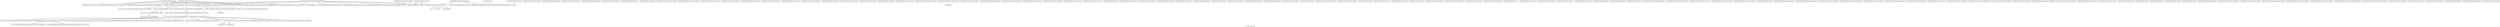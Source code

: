 digraph "Call graph: fix_gravity.ll" {
	label="Call graph: fix_gravity.ll";

	Node0x555732ab0bf0 [shape=record,label="{_ZN9LAMMPS_NS10FixGravityC2EPNS_6LAMMPSEiPPc}"];
	Node0x555732ab0bf0 -> Node0x555732a664f0;
	Node0x555732ab0bf0 -> Node0x555732a5e250;
	Node0x555732ab0bf0 -> Node0x555732aab700;
	Node0x555732ab0bf0 -> Node0x5557329c22d0;
	Node0x555732ab0bf0 -> Node0x5557329c19d0;
	Node0x555732ab0bf0 -> Node0x555732a6c2c0;
	Node0x555732ab0bf0 -> Node0x555732aa7ff0;
	Node0x555732ab0bf0 -> Node0x5557329c2ae0;
	Node0x555732ab0bf0 -> Node0x555732984530;
	Node0x555732ab0bf0 -> Node0x5557329c2e90;
	Node0x555732ab0bf0 -> Node0x555732a5c830;
	Node0x555732ab0bf0 -> Node0x5557329c1830;
	Node0x555732a664f0 [shape=record,label="{_ZN9LAMMPS_NS3FixC2EPNS_6LAMMPSEiPPc}"];
	Node0x555732a6c2c0 [shape=record,label="{_ZN9LAMMPS_NS5Error3allERKNSt7__cxx1112basic_stringIcSt11char_traitsIcESaIcEEEiS8_}"];
	Node0x555732a5e250 [shape=record,label="{_ZNSaIcEC1Ev}"];
	Node0x555732aab700 [shape=record,label="{_ZNSt7__cxx1112basic_stringIcSt11char_traitsIcESaIcEEC2IS3_EEPKcRKS3_}"];
	Node0x555732aab700 -> Node0x555732a01be0;
	Node0x555732aab700 -> Node0x5557329e0670;
	Node0x555732aab700 -> Node0x5557329dc070;
	Node0x555732aab700 -> Node0x5557329eb150;
	Node0x555732aab700 -> Node0x5557329d4770;
	Node0x5557329d8fd0 [shape=record,label="{__gxx_personality_v0}"];
	Node0x555732aa7ff0 [shape=record,label="{_ZNSt7__cxx1112basic_stringIcSt11char_traitsIcESaIcEED1Ev}"];
	Node0x5557329c2ae0 [shape=record,label="{_ZNSaIcED1Ev}"];
	Node0x5557329c1830 [shape=record,label="{_ZN9LAMMPS_NS5utils8strmatchERKNSt7__cxx1112basic_stringIcSt11char_traitsIcESaIcEEES8_}"];
	Node0x555732a5c830 [shape=record,label="{_ZN9LAMMPS_NS5utils6strdupERKNSt7__cxx1112basic_stringIcSt11char_traitsIcESaIcEEE}"];
	Node0x5557329c2e90 [shape=record,label="{_ZN9LAMMPS_NS5utils7numericEPKciS2_bPNS_6LAMMPSE}"];
	Node0x555732984530 [shape=record,label="{strcmp}"];
	Node0x5557329c19d0 [shape=record,label="{_ZN9LAMMPS_NS10FixGravity16set_accelerationEv}"];
	Node0x5557329c19d0 -> Node0x5557329e1400;
	Node0x5557329c19d0 -> Node0x5557329e3a70;
	Node0x5557329c19d0 -> Node0x555732abfbe0;
	Node0x5557329c19d0 -> Node0x5557329e4db0;
	Node0x5557329c22d0 [shape=record,label="{_ZN9LAMMPS_NS3FixD2Ev}"];
	Node0x555732abfc60 [shape=record,label="{_ZN9LAMMPS_NS10FixGravityD2Ev}"];
	Node0x555732abfc60 -> Node0x555732abfce0;
	Node0x555732abfc60 -> Node0x5557329c22d0;
	Node0x555732abfce0 [shape=record,label="{_ZdaPv}"];
	Node0x555732abfd90 [shape=record,label="{_ZN9LAMMPS_NS10FixGravityD0Ev}"];
	Node0x555732abfd90 -> Node0x5557329e69b0;
	Node0x5557329e69b0 [shape=record,label="{_ZdlPv}"];
	Node0x5557329e8670 [shape=record,label="{_ZN9LAMMPS_NS10FixGravity7setmaskEv}"];
	Node0x5557329e8d00 [shape=record,label="{_ZN9LAMMPS_NS10FixGravity4initEv}"];
	Node0x5557329e8d00 -> Node0x555732a5e250;
	Node0x5557329e8d00 -> Node0x555732aab700;
	Node0x5557329e8d00 -> Node0x5557329c2ae0;
	Node0x5557329e8d00 -> Node0x555732aa7ff0;
	Node0x5557329e8d00 -> Node0x5557329c1830;
	Node0x5557329e8d00 -> Node0x555732a6c2c0;
	Node0x5557329e8d00 -> Node0x5557329eac90;
	Node0x5557329e8d00 -> Node0x555732ac04f0;
	Node0x5557329e8d00 -> Node0x555732ac0470;
	Node0x555732a24f50 [shape=record,label="{_ZN9LAMMPS_NS3Fix13unpack_borderEiiPd}"];
	Node0x555732a25730 [shape=record,label="{_ZN9LAMMPS_NS3Fix13pack_exchangeEiPd}"];
	Node0x555732a64da0 [shape=record,label="{_ZN9LAMMPS_NS3Fix15unpack_exchangeEiPd}"];
	Node0x555732a2afb0 [shape=record,label="{_ZN9LAMMPS_NS3Fix12pack_restartEiPd}"];
	Node0x555732a2c510 [shape=record,label="{_ZN9LAMMPS_NS3Fix14unpack_restartEii}"];
	Node0x555732a2d390 [shape=record,label="{_ZN9LAMMPS_NS3Fix12size_restartEi}"];
	Node0x555732a302b0 [shape=record,label="{_ZN9LAMMPS_NS3Fix21setup_pre_force_respaEii}"];
	Node0x555732a31260 [shape=record,label="{_ZN9LAMMPS_NS3Fix23initial_integrate_respaEiii}"];
	Node0x555732a32ac0 [shape=record,label="{_ZN9LAMMPS_NS3Fix20post_integrate_respaEii}"];
	Node0x555732a341d0 [shape=record,label="{_ZN9LAMMPS_NS3Fix15pre_force_respaEiii}"];
	Node0x555732a34a60 [shape=record,label="{_ZN9LAMMPS_NS3Fix21final_integrate_respaEii}"];
	Node0x555732a36010 [shape=record,label="{_ZN9LAMMPS_NS3Fix16min_pre_exchangeEv}"];
	Node0x555732a36af0 [shape=record,label="{_ZN9LAMMPS_NS3Fix16min_pre_neighborEv}"];
	Node0x555732a37310 [shape=record,label="{_ZN9LAMMPS_NS3Fix17min_post_neighborEv}"];
	Node0x555732a38180 [shape=record,label="{_ZN9LAMMPS_NS3Fix13min_pre_forceEi}"];
	Node0x555732a39ae0 [shape=record,label="{_ZN9LAMMPS_NS3Fix15min_pre_reverseEii}"];
	Node0x555732a3a310 [shape=record,label="{_ZN9LAMMPS_NS3Fix14min_post_forceEi}"];
	Node0x555732a3b840 [shape=record,label="{_ZN9LAMMPS_NS3Fix10min_energyEPd}"];
	Node0x555732ac0470 [shape=record,label="{__dynamic_cast}"];
	Node0x555732ac04f0 [shape=record,label="{_ZN9LAMMPS_NS8Variable4findEPKc}"];
	Node0x5557329eac90 [shape=record,label="{_ZN9LAMMPS_NS8Variable10equalstyleEi}"];
	Node0x5557329eccd0 [shape=record,label="{_ZN9LAMMPS_NS10FixGravity5setupEi}"];
	Node0x5557329eccd0 -> Node0x555732a5e250;
	Node0x5557329eccd0 -> Node0x555732aab700;
	Node0x5557329eccd0 -> Node0x5557329ef7b0;
	Node0x5557329eccd0 -> Node0x555732ac0470;
	Node0x5557329eccd0 -> Node0x5557329c1830;
	Node0x5557329eccd0 -> Node0x555732aa7ff0;
	Node0x5557329eccd0 -> Node0x5557329c2ae0;
	Node0x5557329eccd0 -> Node0x5557329ee130;
	Node0x5557329ee130 [shape=record,label="{_ZN9LAMMPS_NS5Respa13copy_flevel_fEi}"];
	Node0x555732a2f280 [shape=record,label="{_ZN9LAMMPS_NS3Fix15maxsize_restartEv}"];
	Node0x5557329ef7b0 [shape=record,label="{_ZN9LAMMPS_NS5Respa13copy_f_flevelEi}"];
	Node0x5557329f11b0 [shape=record,label="{_ZN9LAMMPS_NS10FixGravity10post_forceEi}"];
	Node0x5557329f11b0 -> Node0x5557329f2260;
	Node0x5557329f11b0 -> Node0x5557329f2f60;
	Node0x5557329f11b0 -> Node0x5557329e4db0;
	Node0x5557329f11b0 -> Node0x5557329c19d0;
	Node0x5557329f11b0 -> Node0x5557329f3c70;
	Node0x5557329f2260 [shape=record,label="{_ZN9LAMMPS_NS6Modify17clearstep_computeEv}"];
	Node0x5557329f2f60 [shape=record,label="{_ZN9LAMMPS_NS8Variable13compute_equalEi}"];
	Node0x5557329f3c70 [shape=record,label="{_ZN9LAMMPS_NS6Modify15addstep_computeEl}"];
	Node0x5557329e4db0 [shape=record,label="{llvm.fmuladd.f64}"];
	Node0x5557329f5b60 [shape=record,label="{_ZN9LAMMPS_NS10FixGravity16post_force_respaEiii}"];
	Node0x5557329e1400 [shape=record,label="{sin}"];
	Node0x5557329e3a70 [shape=record,label="{cos}"];
	Node0x555732abfbe0 [shape=record,label="{sqrt}"];
	Node0x5557329f8c50 [shape=record,label="{_ZN9LAMMPS_NS10FixGravity14compute_scalarEv}"];
	Node0x5557329f8c50 -> Node0x5557329f9cd0;
	Node0x5557329f9cd0 [shape=record,label="{MPI_Allreduce}"];
	Node0x5557329fb970 [shape=record,label="{_ZN9LAMMPS_NS10FixGravity7extractEPKcRi}"];
	Node0x5557329fb970 -> Node0x555732984530;
	Node0x5557329fd5a0 [shape=record,label="{_ZN9LAMMPS_NS3Fix16post_constructorEv}"];
	Node0x5557329fdc30 [shape=record,label="{_ZN9LAMMPS_NS3Fix9init_listEiPNS_9NeighListE}"];
	Node0x5557329ff5e0 [shape=record,label="{_ZN9LAMMPS_NS3Fix18setup_pre_exchangeEv}"];
	Node0x555732a00670 [shape=record,label="{_ZN9LAMMPS_NS3Fix18setup_pre_neighborEv}"];
	Node0x555732a01720 [shape=record,label="{_ZN9LAMMPS_NS3Fix19setup_post_neighborEv}"];
	Node0x555732a01db0 [shape=record,label="{_ZN9LAMMPS_NS3Fix15setup_pre_forceEi}"];
	Node0x555732a03760 [shape=record,label="{_ZN9LAMMPS_NS3Fix17setup_pre_reverseEii}"];
	Node0x555732a04100 [shape=record,label="{_ZN9LAMMPS_NS3Fix9min_setupEi}"];
	Node0x555732a04d30 [shape=record,label="{_ZN9LAMMPS_NS3Fix17initial_integrateEi}"];
	Node0x555732a05f30 [shape=record,label="{_ZN9LAMMPS_NS3Fix14post_integrateEv}"];
	Node0x555732a073c0 [shape=record,label="{_ZN9LAMMPS_NS3Fix12pre_exchangeEv}"];
	Node0x555732a09ee0 [shape=record,label="{_ZN9LAMMPS_NS3Fix12pre_neighborEv}"];
	Node0x555732a0a920 [shape=record,label="{_ZN9LAMMPS_NS3Fix13post_neighborEv}"];
	Node0x555732a0bb90 [shape=record,label="{_ZN9LAMMPS_NS3Fix9pre_forceEi}"];
	Node0x555732a100d0 [shape=record,label="{_ZN9LAMMPS_NS3Fix11pre_reverseEii}"];
	Node0x555732a108a0 [shape=record,label="{_ZN9LAMMPS_NS3Fix15final_integrateEv}"];
	Node0x555732a15e10 [shape=record,label="{_ZN9LAMMPS_NS3Fix15fused_integrateEi}"];
	Node0x555732a17000 [shape=record,label="{_ZN9LAMMPS_NS3Fix11end_of_stepEv}"];
	Node0x5557329dd650 [shape=record,label="{_ZN9LAMMPS_NS3Fix8post_runEv}"];
	Node0x555732a17ec0 [shape=record,label="{_ZN9LAMMPS_NS3Fix13write_restartEP8_IO_FILE}"];
	Node0x555732a1db90 [shape=record,label="{_ZN9LAMMPS_NS3Fix18write_restart_fileEPKc}"];
	Node0x555732a1a700 [shape=record,label="{_ZN9LAMMPS_NS3Fix7restartEPc}"];
	Node0x555732a1afb0 [shape=record,label="{_ZN9LAMMPS_NS3Fix11grow_arraysEi}"];
	Node0x555732a1c150 [shape=record,label="{_ZN9LAMMPS_NS3Fix11copy_arraysEiii}"];
	Node0x555732a1dfa0 [shape=record,label="{_ZN9LAMMPS_NS3Fix10set_arraysEi}"];
	Node0x555732a1f6d0 [shape=record,label="{_ZN9LAMMPS_NS3Fix13update_arraysEii}"];
	Node0x555732a22230 [shape=record,label="{_ZN9LAMMPS_NS3Fix12set_moleculeEiiiPdS1_S1_}"];
	Node0x555732a23880 [shape=record,label="{_ZN9LAMMPS_NS3Fix11clear_bonusEv}"];
	Node0x555732a24480 [shape=record,label="{_ZN9LAMMPS_NS3Fix11pack_borderEiPiPd}"];
	Node0x555732a3c290 [shape=record,label="{_ZN9LAMMPS_NS3Fix9min_storeEv}"];
	Node0x555732a3d110 [shape=record,label="{_ZN9LAMMPS_NS3Fix14min_clearstoreEv}"];
	Node0x555732a3eac0 [shape=record,label="{_ZN9LAMMPS_NS3Fix13min_pushstoreEv}"];
	Node0x555732a3f2f0 [shape=record,label="{_ZN9LAMMPS_NS3Fix12min_popstoreEv}"];
	Node0x555732a41c80 [shape=record,label="{_ZN9LAMMPS_NS3Fix13min_reset_refEv}"];
	Node0x555732a426e0 [shape=record,label="{_ZN9LAMMPS_NS3Fix8min_stepEdPd}"];
	Node0x555732a43560 [shape=record,label="{_ZN9LAMMPS_NS3Fix9max_alphaEPd}"];
	Node0x555732a44f10 [shape=record,label="{_ZN9LAMMPS_NS3Fix7min_dofEv}"];
	Node0x555732a45740 [shape=record,label="{_ZN9LAMMPS_NS3Fix17pack_forward_commEiPiPdiS1_}"];
	Node0x555732a46c80 [shape=record,label="{_ZN9LAMMPS_NS3Fix19unpack_forward_commEiiPd}"];
	Node0x555732a476e0 [shape=record,label="{_ZN9LAMMPS_NS3Fix22pack_reverse_comm_sizeEii}"];
	Node0x555732a48560 [shape=record,label="{_ZN9LAMMPS_NS3Fix17pack_reverse_commEiiPd}"];
	Node0x555732a49f10 [shape=record,label="{_ZN9LAMMPS_NS3Fix19unpack_reverse_commEiPiPd}"];
	Node0x555732a4a740 [shape=record,label="{_ZN9LAMMPS_NS3Fix10reset_gridEv}"];
	Node0x555732a4bc80 [shape=record,label="{_ZN9LAMMPS_NS3Fix17pack_forward_gridEiPviPi}"];
	Node0x555732a4c6e0 [shape=record,label="{_ZN9LAMMPS_NS3Fix19unpack_forward_gridEiPviPi}"];
	Node0x555732a4d560 [shape=record,label="{_ZN9LAMMPS_NS3Fix17pack_reverse_gridEiPviPi}"];
	Node0x555732a4edd0 [shape=record,label="{_ZN9LAMMPS_NS3Fix19unpack_reverse_gridEiPviPi}"];
	Node0x555732a4f0f0 [shape=record,label="{_ZN9LAMMPS_NS3Fix15pack_remap_gridEiPviPi}"];
	Node0x555732a69810 [shape=record,label="{_ZN9LAMMPS_NS3Fix17unpack_remap_gridEiPviPi}"];
	Node0x555732a500e0 [shape=record,label="{_ZN9LAMMPS_NS3Fix16unpack_read_gridEiPc}"];
	Node0x555732a51100 [shape=record,label="{_ZN9LAMMPS_NS3Fix15pack_write_gridEiPv}"];
	Node0x555732a52370 [shape=record,label="{_ZN9LAMMPS_NS3Fix17unpack_write_gridEiPvPi}"];
	Node0x555732a52ba0 [shape=record,label="{_ZN9LAMMPS_NS3Fix16get_grid_by_nameERKNSt7__cxx1112basic_stringIcSt11char_traitsIcESaIcEEERi}"];
	Node0x555732a54520 [shape=record,label="{_ZN9LAMMPS_NS3Fix17get_grid_by_indexEi}"];
	Node0x555732a55280 [shape=record,label="{_ZN9LAMMPS_NS3Fix20get_griddata_by_nameEiRKNSt7__cxx1112basic_stringIcSt11char_traitsIcESaIcEEERi}"];
	Node0x555732a56100 [shape=record,label="{_ZN9LAMMPS_NS3Fix21get_griddata_by_indexEi}"];
	Node0x555732a57370 [shape=record,label="{_ZN9LAMMPS_NS3Fix14compute_vectorEi}"];
	Node0x555732a57ba0 [shape=record,label="{_ZN9LAMMPS_NS3Fix13compute_arrayEii}"];
	Node0x555732a59f50 [shape=record,label="{_ZN9LAMMPS_NS3Fix3dofEi}"];
	Node0x555732a5b200 [shape=record,label="{_ZN9LAMMPS_NS3Fix6deformEi}"];
	Node0x555732a5bf60 [shape=record,label="{_ZN9LAMMPS_NS3Fix12reset_targetEd}"];
	Node0x555732a5cf60 [shape=record,label="{_ZN9LAMMPS_NS3Fix8reset_dtEv}"];
	Node0x555732a5d210 [shape=record,label="{_ZN9LAMMPS_NS3Fix16read_data_headerEPc}"];
	Node0x555732a5e470 [shape=record,label="{_ZN9LAMMPS_NS3Fix17read_data_sectionEPciS1_i}"];
	Node0x555732a5fd10 [shape=record,label="{_ZN9LAMMPS_NS3Fix20read_data_skip_linesEPc}"];
	Node0x555732a61740 [shape=record,label="{_ZN9LAMMPS_NS3Fix17write_data_headerEP8_IO_FILEi}"];
	Node0x555732a62e60 [shape=record,label="{_ZN9LAMMPS_NS3Fix23write_data_section_sizeEiRiS1_}"];
	Node0x555732a643b0 [shape=record,label="{_ZN9LAMMPS_NS3Fix23write_data_section_packEiPPd}"];
	Node0x555732a65c70 [shape=record,label="{_ZN9LAMMPS_NS3Fix26write_data_section_keywordEiP8_IO_FILE}"];
	Node0x555732a6a100 [shape=record,label="{_ZN9LAMMPS_NS3Fix18write_data_sectionEiP8_IO_FILEiPPdi}"];
	Node0x555732a6a390 [shape=record,label="{_ZN9LAMMPS_NS3Fix13zero_momentumEv}"];
	Node0x555732a6bb60 [shape=record,label="{_ZN9LAMMPS_NS3Fix13zero_rotationEv}"];
	Node0x555732a6ddb0 [shape=record,label="{_ZN9LAMMPS_NS3Fix15rebuild_specialEv}"];
	Node0x555732a6ed90 [shape=record,label="{_ZN9LAMMPS_NS3Fix5imageERPiRPPd}"];
	Node0x555732a721e0 [shape=record,label="{_ZN9LAMMPS_NS3Fix12modify_paramEiPPc}"];
	Node0x555732a73080 [shape=record,label="{_ZN9LAMMPS_NS3Fix12memory_usageEv}"];
	Node0x555732a01be0 [shape=record,label="{_ZNSt7__cxx1112basic_stringIcSt11char_traitsIcESaIcEE13_M_local_dataEv}"];
	Node0x5557329e0670 [shape=record,label="{_ZNSt7__cxx1112basic_stringIcSt11char_traitsIcESaIcEE12_Alloc_hiderC1EPcRKS3_}"];
	Node0x5557329eb150 [shape=record,label="{_ZNSt7__cxx1112basic_stringIcSt11char_traitsIcESaIcEE12_M_constructIPKcEEvT_S8_}"];
	Node0x5557329eb150 -> Node0x555732a74310;
	Node0x5557329dc070 [shape=record,label="{_ZNSt11char_traitsIcE6lengthEPKc}"];
	Node0x5557329dc070 -> Node0x555732a76e80;
	Node0x5557329dc070 -> Node0x555732a79390;
	Node0x5557329d4770 [shape=record,label="{_ZNSt7__cxx1112basic_stringIcSt11char_traitsIcESaIcEE12_Alloc_hiderD2Ev}"];
	Node0x5557329d4770 -> Node0x555732a7a550;
	Node0x555732a74310 [shape=record,label="{_ZNSt7__cxx1112basic_stringIcSt11char_traitsIcESaIcEE16_M_construct_auxIPKcEEvT_S8_St12__false_type}"];
	Node0x555732a74310 -> Node0x555732a7ba90;
	Node0x555732a7ba90 [shape=record,label="{_ZNSt7__cxx1112basic_stringIcSt11char_traitsIcESaIcEE12_M_constructIPKcEEvT_S8_St20forward_iterator_tag}"];
	Node0x555732a7ba90 -> Node0x555732a7cb40;
	Node0x555732a7ba90 -> Node0x555732a7e170;
	Node0x555732a7ba90 -> Node0x555732a90260;
	Node0x555732a7ba90 -> Node0x555732a91470;
	Node0x555732a7ba90 -> Node0x555732a927e0;
	Node0x555732a7ba90 -> Node0x555732a93850;
	Node0x555732a7ba90 -> Node0x555732a95f90;
	Node0x555732a7ba90 -> Node0x555732a973b0;
	Node0x555732a7ba90 -> Node0x555732a98790;
	Node0x555732a7ba90 -> Node0x555732a997d0;
	Node0x555732a7ba90 -> Node0x555732a9a8e0;
	Node0x555732a7ba90 -> Node0x555732a9b590;
	Node0x555732a7ba90 -> Node0x555732a9c360;
	Node0x555732a7ba90 -> Node0x555732a9d000;
	Node0x555732a7cb40 [shape=record,label="{_ZN9__gnu_cxx17__is_null_pointerIKcEEbPT_}"];
	Node0x555732a7e170 [shape=record,label="{_ZSt19__throw_logic_errorPKc}"];
	Node0x555732a90260 [shape=record,label="{_ZSt8distanceIPKcENSt15iterator_traitsIT_E15difference_typeES3_S3_}"];
	Node0x555732a90260 -> Node0x555732a9dac0;
	Node0x555732a90260 -> Node0x555732a9f4d0;
	Node0x555732a927e0 [shape=record,label="{_ZNSt7__cxx1112basic_stringIcSt11char_traitsIcESaIcEE7_M_dataEPc}"];
	Node0x555732a91470 [shape=record,label="{_ZNSt7__cxx1112basic_stringIcSt11char_traitsIcESaIcEE9_M_createERmm}"];
	Node0x555732a93850 [shape=record,label="{_ZNSt7__cxx1112basic_stringIcSt11char_traitsIcESaIcEE11_M_capacityEm}"];
	Node0x555732a973b0 [shape=record,label="{_ZNSt7__cxx1112basic_stringIcSt11char_traitsIcESaIcEE13_S_copy_charsEPcPKcS7_}"];
	Node0x555732a95f90 [shape=record,label="{_ZNKSt7__cxx1112basic_stringIcSt11char_traitsIcESaIcEE7_M_dataEv}"];
	Node0x555732a98790 [shape=record,label="{__cxa_begin_catch}"];
	Node0x555732a997d0 [shape=record,label="{_ZNSt7__cxx1112basic_stringIcSt11char_traitsIcESaIcEE10_M_disposeEv}"];
	Node0x555732a9a8e0 [shape=record,label="{__cxa_rethrow}"];
	Node0x555732a9b590 [shape=record,label="{__cxa_end_catch}"];
	Node0x555732a9d000 [shape=record,label="{__clang_call_terminate}"];
	Node0x555732a9d000 -> Node0x555732a98790;
	Node0x555732a9d000 -> Node0x555732aa5f90;
	Node0x555732aa5f90 [shape=record,label="{_ZSt9terminatev}"];
	Node0x555732a9c360 [shape=record,label="{_ZNSt7__cxx1112basic_stringIcSt11char_traitsIcESaIcEE13_M_set_lengthEm}"];
	Node0x555732a9f4d0 [shape=record,label="{_ZSt10__distanceIPKcENSt15iterator_traitsIT_E15difference_typeES3_S3_St26random_access_iterator_tag}"];
	Node0x555732a9dac0 [shape=record,label="{_ZSt19__iterator_categoryIPKcENSt15iterator_traitsIT_E17iterator_categoryERKS3_}"];
	Node0x555732a76e80 [shape=record,label="{_ZN9__gnu_cxx11char_traitsIcE6lengthEPKc}"];
	Node0x555732a76e80 -> Node0x555732aa6a60;
	Node0x555732a79390 [shape=record,label="{strlen}"];
	Node0x555732aa6a60 [shape=record,label="{_ZN9__gnu_cxx11char_traitsIcE2eqERKcS3_}"];
	Node0x555732a7a550 [shape=record,label="{_ZNSaIcED2Ev}"];
}
